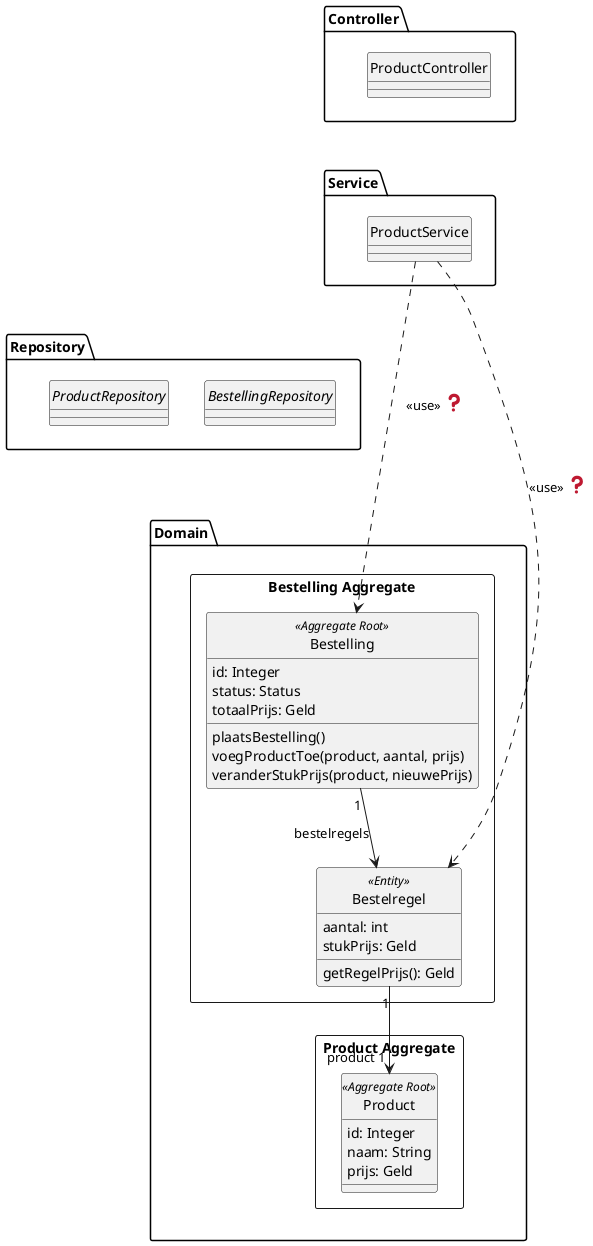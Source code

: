 @startuml
hide circle

'left to right direction
'skinparam linetype ortho
'skinparam linetype polyline


package "Controller" {
    class ProductController
}

package "Service" {
    class ProductService
}

package "Repository" {
    interface BestellingRepository
    interface ProductRepository
}

package "Domain" {

    rectangle "Bestelling Aggregate" {

        class Bestelling <<Aggregate Root>> {
            id: Integer
            status: Status
            totaalPrijs: Geld
            plaatsBestelling()
            voegProductToe(product, aantal, prijs)
            veranderStukPrijs(product, nieuwePrijs)
        }

        class Bestelregel <<Entity>> {
            aantal: int
            stukPrijs: Geld
            getRegelPrijs(): Geld
        }
    }

    rectangle "Product Aggregate" {
        class Product <<Aggregate Root>> {
          id: Integer
          naam: String
          prijs: Geld
        }

    }
}

' --- Hidden associaties zodat alle packages netjes van boven naar beneden getekend worden
"Controller" -[hidden]- "Service"
"Service" -[hidden]- "Repository"
"Repository" -[hidden]- "Domain"
' ---

' --- Domain associaties ---
Bestelling "1" --> "bestelregels \n" Bestelregel: "\t"
Bestelregel "1" --> "\nproduct 1" Product
' ---

' --- Vraag ---
ProductService ..> Bestelling: "<<use>> <:question:>"
ProductService ..> Bestelregel: "<<use>> <:question:>"
@enduml

